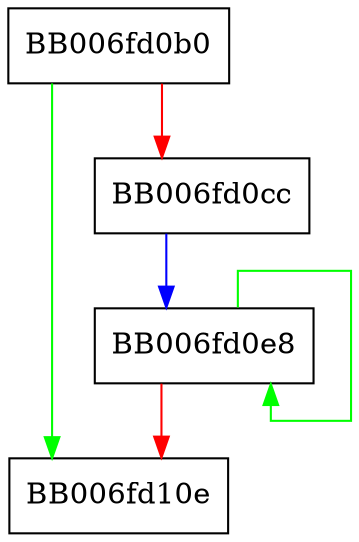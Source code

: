 digraph cipher_hw_des_ecb_cipher {
  node [shape="box"];
  graph [splines=ortho];
  BB006fd0b0 -> BB006fd10e [color="green"];
  BB006fd0b0 -> BB006fd0cc [color="red"];
  BB006fd0cc -> BB006fd0e8 [color="blue"];
  BB006fd0e8 -> BB006fd0e8 [color="green"];
  BB006fd0e8 -> BB006fd10e [color="red"];
}